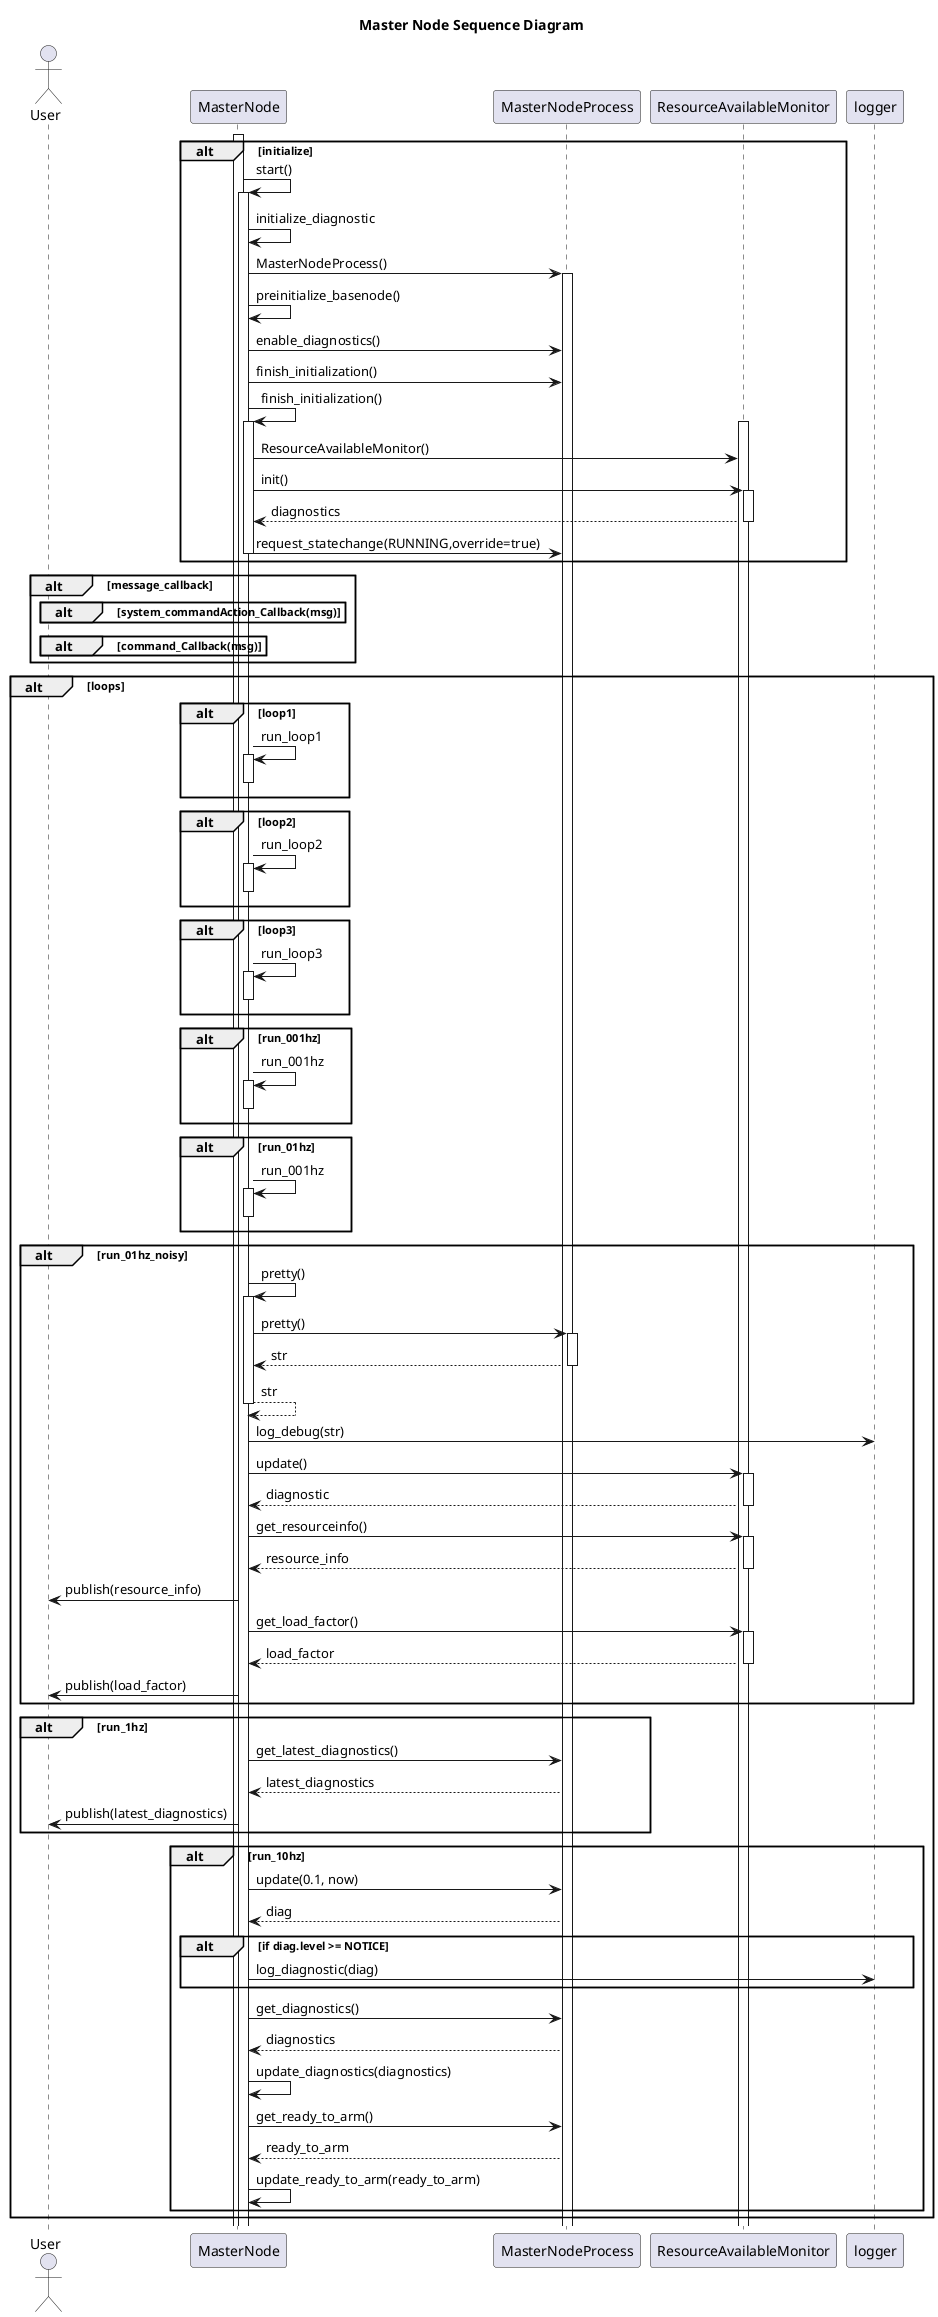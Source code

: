 @startuml
title Master Node Sequence Diagram
actor User as user
participant MasterNode as node
participant MasterNodeProcess as process
participant ResourceAvailableMonitor as resource_monitor

alt initialize
    activate node
    node -> node++: start()
    node -> node: initialize_diagnostic
    node -> process++: MasterNodeProcess()
    node -> node: preinitialize_basenode()
    node -> process: enable_diagnostics()
    node -> process: finish_initialization()
    node -> node++: finish_initialization()
    activate resource_monitor
    node -> resource_monitor: ResourceAvailableMonitor()
    node -> resource_monitor++: init()
    resource_monitor --> node--: diagnostics
    node -> process: request_statechange(RUNNING,override=true)
    node--
end

alt message_callback
    alt system_commandAction_Callback(msg)    
    end
    alt command_Callback(msg)
    end
end

alt loops
    alt loop1
        node -> node++: run_loop1
        node--
    end
    alt loop2
        node -> node++: run_loop2
        node--
    end
    alt loop3
        node -> node++: run_loop3
        node--
    end
    alt run_001hz
        node -> node++: run_001hz
        node--
    end
    alt run_01hz
        node -> node++: run_001hz
        node--
    end
    alt run_01hz_noisy
        node -> node++: pretty()
        node -> process++: pretty()
        process --> node--: str
        node --> node--: str
        node -> logger:log_debug(str)
        node -> resource_monitor++: update()
        resource_monitor --> node--: diagnostic
        node -> resource_monitor++: get_resourceinfo()
        resource_monitor --> node--: resource_info
        node -> user: publish(resource_info)
        node -> resource_monitor++: get_load_factor()
        resource_monitor --> node--: load_factor
        node -> user: publish(load_factor)

    end
    alt run_1hz
        node -> process: get_latest_diagnostics()
        process --> node: latest_diagnostics
        node -> user: publish(latest_diagnostics)
    end
    alt run_10hz
        node -> process: update(0.1, now)
        process --> node: diag
        alt if diag.level >= NOTICE
            node -> logger: log_diagnostic(diag)
        end
        node -> process: get_diagnostics()
        process --> node: diagnostics
        node -> node: update_diagnostics(diagnostics)
        node -> process: get_ready_to_arm()
        process --> node: ready_to_arm
        node -> node: update_ready_to_arm(ready_to_arm)

    end
end
@enduml